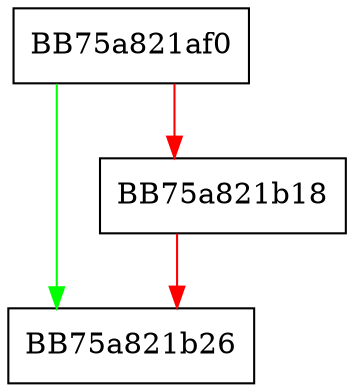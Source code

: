 digraph MpThreatEnumerator {
  node [shape="box"];
  graph [splines=ortho];
  BB75a821af0 -> BB75a821b26 [color="green"];
  BB75a821af0 -> BB75a821b18 [color="red"];
  BB75a821b18 -> BB75a821b26 [color="red"];
}